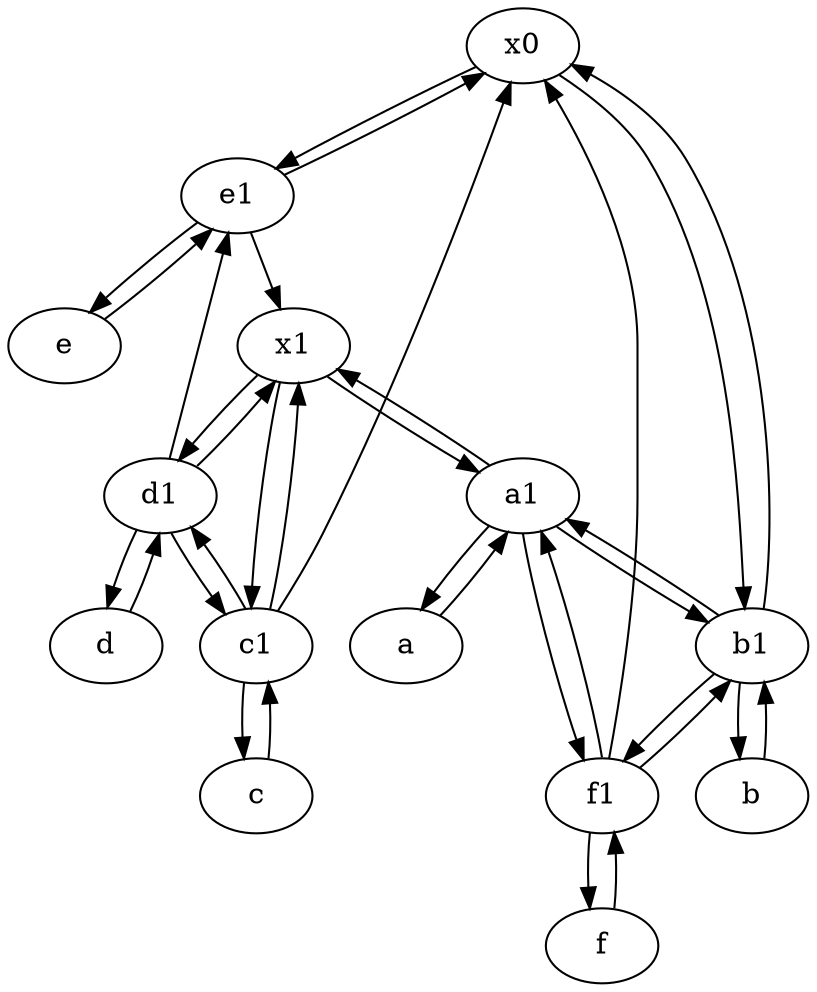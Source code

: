 digraph  {
	x0;
	c [pos="20,10!"];
	e1 [pos="25,45!"];
	d [pos="20,30!"];
	b [pos="50,20!"];
	e [pos="30,50!"];
	b1 [pos="45,20!"];
	d1 [pos="25,30!"];
	x1;
	f1;
	c1 [pos="30,15!"];
	f [pos="15,45!"];
	a1 [pos="40,15!"];
	a [pos="40,10!"];
	e1 -> e;
	f1 -> a1;
	d1 -> e1;
	a1 -> b1;
	f -> f1;
	x1 -> a1;
	e1 -> x1;
	a -> a1;
	x1 -> c1;
	d1 -> x1;
	f1 -> x0;
	c1 -> d1;
	c1 -> x0;
	a1 -> x1;
	d1 -> c1;
	c1 -> c;
	a1 -> f1;
	b1 -> x0;
	a1 -> a;
	e1 -> x0;
	x1 -> d1;
	c1 -> x1;
	c -> c1;
	b1 -> f1;
	f1 -> b1;
	b1 -> b;
	f1 -> f;
	e -> e1;
	d -> d1;
	x0 -> b1;
	x0 -> e1;
	b -> b1;
	d1 -> d;
	b1 -> a1;

	}